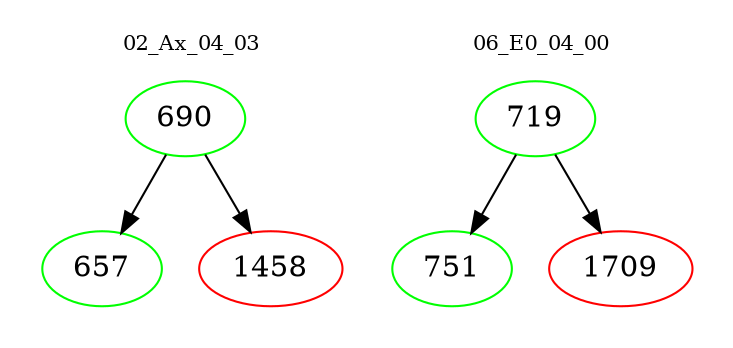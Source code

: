 digraph{
subgraph cluster_0 {
color = white
label = "02_Ax_04_03";
fontsize=10;
T0_690 [label="690", color="green"]
T0_690 -> T0_657 [color="black"]
T0_657 [label="657", color="green"]
T0_690 -> T0_1458 [color="black"]
T0_1458 [label="1458", color="red"]
}
subgraph cluster_1 {
color = white
label = "06_E0_04_00";
fontsize=10;
T1_719 [label="719", color="green"]
T1_719 -> T1_751 [color="black"]
T1_751 [label="751", color="green"]
T1_719 -> T1_1709 [color="black"]
T1_1709 [label="1709", color="red"]
}
}
